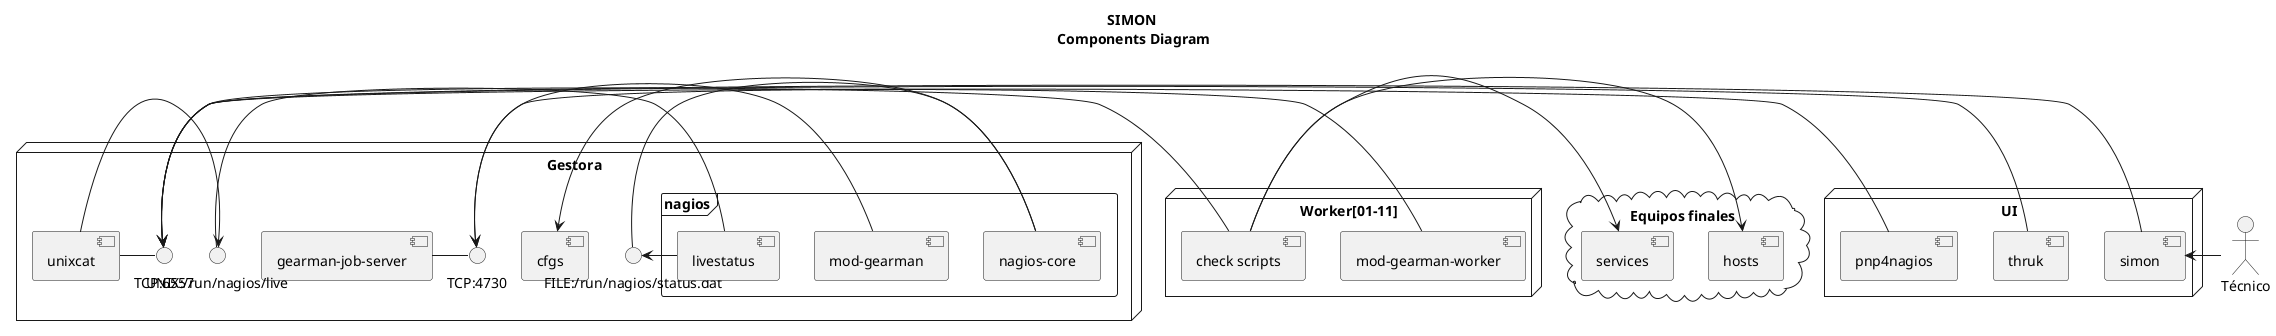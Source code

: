 @startuml
title SIMON\n Components Diagram
skinparam componentStyle uml2

actor Técnico

node "Gestora" {
  frame nagios {
    [nagios-core]
    [mod-gearman]
    [livestatus]
  }
  [gearman-job-server]
  [cfgs]
  [unixcat]
  interface "TCP:6557" as TCP6557
  interface "TCP:4730" as TCP4730
  interface "UNIX:/run/nagios/live" as live
  interface "FILE:/run/nagios/status.dat" as status.dat
}
 
node "Worker[01-11]" {
  [mod-gearman-worker]
  [check scripts]
}

node "UI" {
  [simon]
  [thruk]
  [pnp4nagios]
}

cloud "Equipos finales" {
  [hosts]
  [services]
}

[nagios-core] - status.dat
[nagios-core] -> [cfgs]
[mod-gearman] -> TCP4730
[gearman-job-server] - TCP4730
[livestatus] -> status.dat
[livestatus] - live
[unixcat] -> live
[unixcat] - TCP6557
[mod-gearman-worker] -> TCP4730
[check scripts] -> TCP6557
[check scripts] -> [hosts]
[check scripts] -> [services]
[simon] -> TCP6557
[thruk] -> TCP6557
[pnp4nagios] -> TCP6557
Técnico -> [simon]
@enduml
